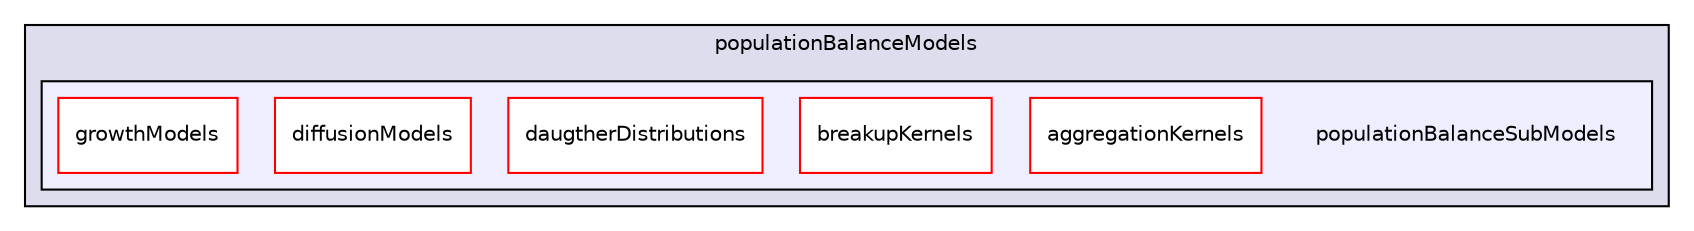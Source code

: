 digraph "/home/alberto/OpenFOAM-dev/albertop-dev/applications/development/OpenQBMM-dev/OpenQBMM-dev/src/quadratureMethods/populationBalanceModels/populationBalanceSubModels" {
  bgcolor=transparent;
  compound=true
  node [ fontsize="10", fontname="Helvetica"];
  edge [ labelfontsize="10", labelfontname="Helvetica"];
  subgraph clusterdir_5bedec4fc8e15e6abb02d1e28aa12bfa {
    graph [ bgcolor="#ddddee", pencolor="black", label="populationBalanceModels" fontname="Helvetica", fontsize="10", URL="dir_5bedec4fc8e15e6abb02d1e28aa12bfa.html"]
  subgraph clusterdir_b1ee97fb9fa509ad9ecab18185fe1bb7 {
    graph [ bgcolor="#eeeeff", pencolor="black", label="" URL="dir_b1ee97fb9fa509ad9ecab18185fe1bb7.html"];
    dir_b1ee97fb9fa509ad9ecab18185fe1bb7 [shape=plaintext label="populationBalanceSubModels"];
    dir_6e005538c4c224a34282bf757016703a [shape=box label="aggregationKernels" color="red" fillcolor="white" style="filled" URL="dir_6e005538c4c224a34282bf757016703a.html"];
    dir_051f4dbe3d70e8d291b1f8370211ab04 [shape=box label="breakupKernels" color="red" fillcolor="white" style="filled" URL="dir_051f4dbe3d70e8d291b1f8370211ab04.html"];
    dir_5226f9e10bfb374ced6a49d240d91cf0 [shape=box label="daugtherDistributions" color="red" fillcolor="white" style="filled" URL="dir_5226f9e10bfb374ced6a49d240d91cf0.html"];
    dir_e36a2fb6ab2fea33d8997cb93aa2b8a9 [shape=box label="diffusionModels" color="red" fillcolor="white" style="filled" URL="dir_e36a2fb6ab2fea33d8997cb93aa2b8a9.html"];
    dir_0b3e1906baeafa11967cf7d6afc43677 [shape=box label="growthModels" color="red" fillcolor="white" style="filled" URL="dir_0b3e1906baeafa11967cf7d6afc43677.html"];
  }
  }
}
